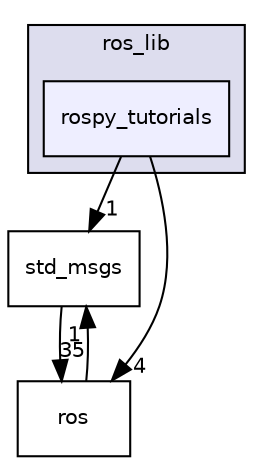digraph "rospy_tutorials" {
  compound=true
  node [ fontsize="10", fontname="Helvetica"];
  edge [ labelfontsize="10", labelfontname="Helvetica"];
  subgraph clusterdir_90717b3c677f611b706863d5c86b90c7 {
    graph [ bgcolor="#ddddee", pencolor="black", label="ros_lib" fontname="Helvetica", fontsize="10", URL="dir_90717b3c677f611b706863d5c86b90c7.html"]
  dir_8fe1cf41a1779c4857312a2daf4296ce [shape=box, label="rospy_tutorials", style="filled", fillcolor="#eeeeff", pencolor="black", URL="dir_8fe1cf41a1779c4857312a2daf4296ce.html"];
  }
  dir_f2816c854eb78437876b58f76ed52aaa [shape=box label="std_msgs" URL="dir_f2816c854eb78437876b58f76ed52aaa.html"];
  dir_74fd674bff593b67d15dde07bcd4f8f8 [shape=box label="ros" URL="dir_74fd674bff593b67d15dde07bcd4f8f8.html"];
  dir_f2816c854eb78437876b58f76ed52aaa->dir_74fd674bff593b67d15dde07bcd4f8f8 [headlabel="35", labeldistance=1.5 headhref="dir_000012_000025.html"];
  dir_8fe1cf41a1779c4857312a2daf4296ce->dir_f2816c854eb78437876b58f76ed52aaa [headlabel="1", labeldistance=1.5 headhref="dir_000005_000012.html"];
  dir_8fe1cf41a1779c4857312a2daf4296ce->dir_74fd674bff593b67d15dde07bcd4f8f8 [headlabel="4", labeldistance=1.5 headhref="dir_000005_000025.html"];
  dir_74fd674bff593b67d15dde07bcd4f8f8->dir_f2816c854eb78437876b58f76ed52aaa [headlabel="1", labeldistance=1.5 headhref="dir_000025_000012.html"];
}
